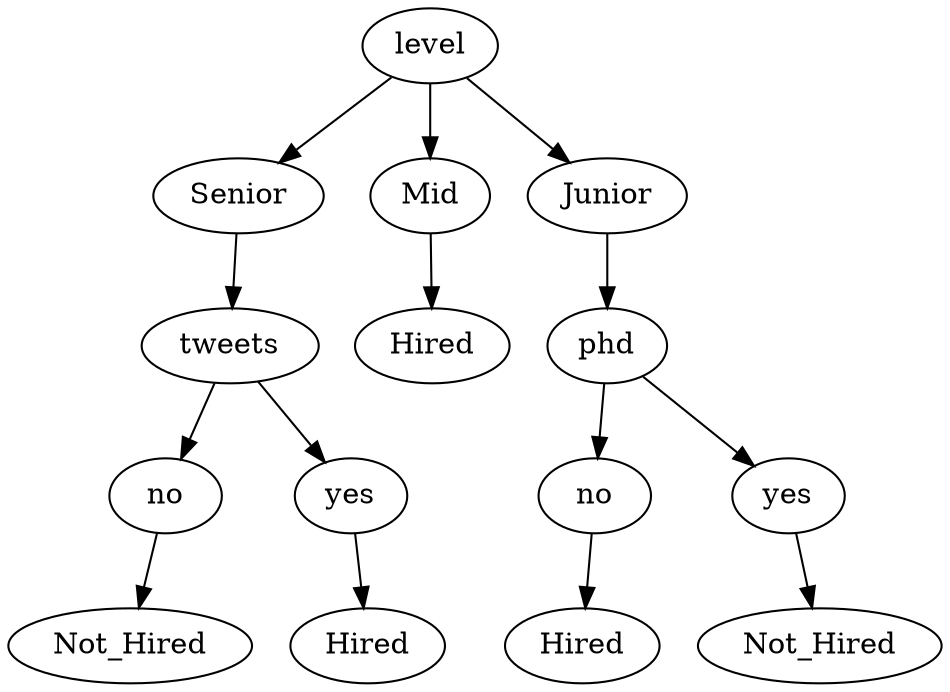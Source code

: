 // The Decision Tree
digraph {
	A [label=level]
		A -> B
		A -> C
		A -> D
	B [label=Senior]
		B -> E
	E [label=tweets]
		E -> F
		E -> G
	F [label=no]
		F -> H
	H [label=Not_Hired]
	G [label=yes]
		G -> I
	I [label=Hired]
	C [label=Mid]
		C -> J
	J [label=Hired]
	D [label=Junior]
		D -> K
	K [label=phd]
		K -> L
		K -> M
	L [label=no]
		L -> N
	N [label=Hired]
	M [label=yes]
		M -> O
	O [label=Not_Hired]
}